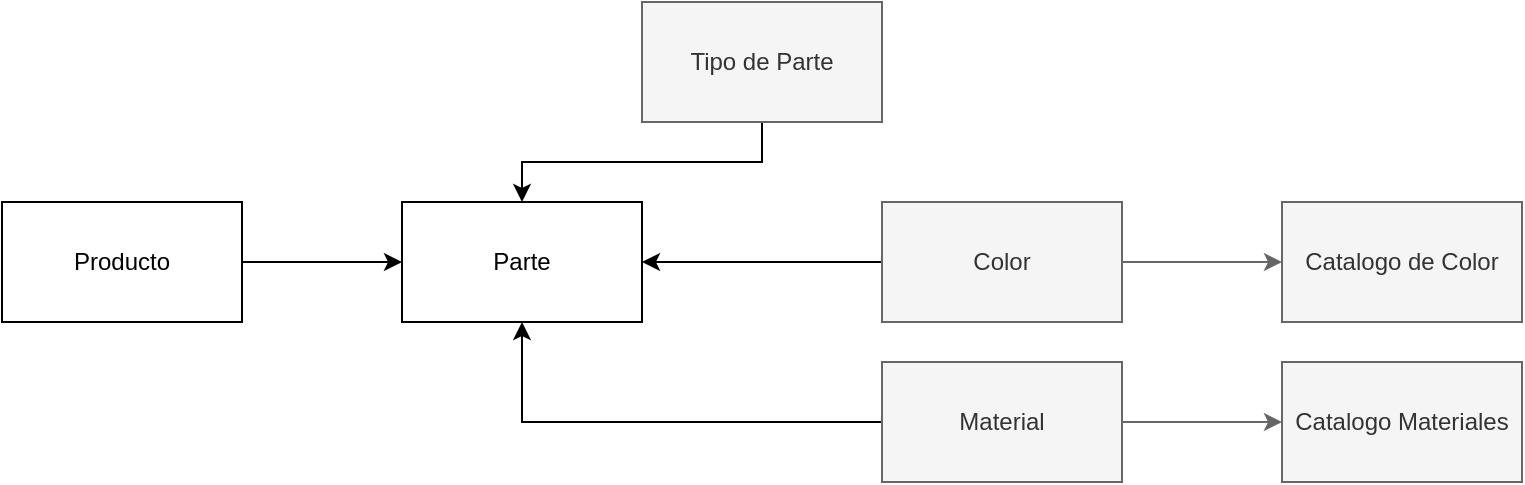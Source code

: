 <mxfile version="13.5.7" type="device"><diagram id="g9vRiV0WpLspoAkmT8Fa" name="Página-1"><mxGraphModel dx="830" dy="504" grid="1" gridSize="10" guides="1" tooltips="1" connect="1" arrows="1" fold="1" page="1" pageScale="1" pageWidth="827" pageHeight="1169" math="0" shadow="0"><root><mxCell id="0"/><mxCell id="1" parent="0"/><mxCell id="YCQpUTWe0U1KFsUGi6bT-16" style="edgeStyle=orthogonalEdgeStyle;rounded=0;orthogonalLoop=1;jettySize=auto;html=1;" edge="1" parent="1" source="YCQpUTWe0U1KFsUGi6bT-1" target="YCQpUTWe0U1KFsUGi6bT-2"><mxGeometry relative="1" as="geometry"/></mxCell><mxCell id="YCQpUTWe0U1KFsUGi6bT-1" value="Producto" style="rounded=0;whiteSpace=wrap;html=1;" vertex="1" parent="1"><mxGeometry x="200" y="120" width="120" height="60" as="geometry"/></mxCell><mxCell id="YCQpUTWe0U1KFsUGi6bT-2" value="Parte" style="rounded=0;whiteSpace=wrap;html=1;" vertex="1" parent="1"><mxGeometry x="400" y="120" width="120" height="60" as="geometry"/></mxCell><mxCell id="YCQpUTWe0U1KFsUGi6bT-9" style="edgeStyle=orthogonalEdgeStyle;rounded=0;orthogonalLoop=1;jettySize=auto;html=1;" edge="1" parent="1" source="YCQpUTWe0U1KFsUGi6bT-5" target="YCQpUTWe0U1KFsUGi6bT-2"><mxGeometry relative="1" as="geometry"/></mxCell><mxCell id="YCQpUTWe0U1KFsUGi6bT-5" value="Tipo de Parte" style="rounded=0;whiteSpace=wrap;html=1;fillColor=#f5f5f5;strokeColor=#666666;fontColor=#333333;" vertex="1" parent="1"><mxGeometry x="520" y="20" width="120" height="60" as="geometry"/></mxCell><mxCell id="YCQpUTWe0U1KFsUGi6bT-6" value="Catalogo de Color" style="rounded=0;whiteSpace=wrap;html=1;fillColor=#f5f5f5;strokeColor=#666666;fontColor=#333333;" vertex="1" parent="1"><mxGeometry x="840" y="120" width="120" height="60" as="geometry"/></mxCell><mxCell id="YCQpUTWe0U1KFsUGi6bT-10" style="edgeStyle=orthogonalEdgeStyle;rounded=0;orthogonalLoop=1;jettySize=auto;html=1;" edge="1" parent="1" source="YCQpUTWe0U1KFsUGi6bT-7" target="YCQpUTWe0U1KFsUGi6bT-2"><mxGeometry relative="1" as="geometry"/></mxCell><mxCell id="YCQpUTWe0U1KFsUGi6bT-11" style="edgeStyle=orthogonalEdgeStyle;rounded=0;orthogonalLoop=1;jettySize=auto;html=1;fillColor=#f5f5f5;strokeColor=#666666;" edge="1" parent="1" source="YCQpUTWe0U1KFsUGi6bT-7" target="YCQpUTWe0U1KFsUGi6bT-6"><mxGeometry relative="1" as="geometry"/></mxCell><mxCell id="YCQpUTWe0U1KFsUGi6bT-7" value="Color" style="rounded=0;whiteSpace=wrap;html=1;fillColor=#f5f5f5;strokeColor=#666666;fontColor=#333333;" vertex="1" parent="1"><mxGeometry x="640" y="120" width="120" height="60" as="geometry"/></mxCell><mxCell id="YCQpUTWe0U1KFsUGi6bT-14" style="edgeStyle=orthogonalEdgeStyle;rounded=0;orthogonalLoop=1;jettySize=auto;html=1;fillColor=#f5f5f5;strokeColor=#666666;" edge="1" parent="1" source="YCQpUTWe0U1KFsUGi6bT-12" target="YCQpUTWe0U1KFsUGi6bT-13"><mxGeometry relative="1" as="geometry"/></mxCell><mxCell id="YCQpUTWe0U1KFsUGi6bT-15" style="edgeStyle=orthogonalEdgeStyle;rounded=0;orthogonalLoop=1;jettySize=auto;html=1;" edge="1" parent="1" source="YCQpUTWe0U1KFsUGi6bT-12" target="YCQpUTWe0U1KFsUGi6bT-2"><mxGeometry relative="1" as="geometry"/></mxCell><mxCell id="YCQpUTWe0U1KFsUGi6bT-12" value="Material" style="rounded=0;whiteSpace=wrap;html=1;fillColor=#f5f5f5;strokeColor=#666666;fontColor=#333333;" vertex="1" parent="1"><mxGeometry x="640" y="200" width="120" height="60" as="geometry"/></mxCell><mxCell id="YCQpUTWe0U1KFsUGi6bT-13" value="Catalogo Materiales" style="rounded=0;whiteSpace=wrap;html=1;fillColor=#f5f5f5;strokeColor=#666666;fontColor=#333333;" vertex="1" parent="1"><mxGeometry x="840" y="200" width="120" height="60" as="geometry"/></mxCell></root></mxGraphModel></diagram></mxfile>
